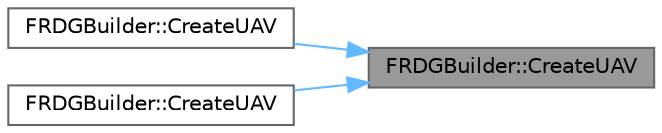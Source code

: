 digraph "FRDGBuilder::CreateUAV"
{
 // INTERACTIVE_SVG=YES
 // LATEX_PDF_SIZE
  bgcolor="transparent";
  edge [fontname=Helvetica,fontsize=10,labelfontname=Helvetica,labelfontsize=10];
  node [fontname=Helvetica,fontsize=10,shape=box,height=0.2,width=0.4];
  rankdir="RL";
  Node1 [id="Node000001",label="FRDGBuilder::CreateUAV",height=0.2,width=0.4,color="gray40", fillcolor="grey60", style="filled", fontcolor="black",tooltip="Create graph tracked UAV for a texture from a descriptor."];
  Node1 -> Node2 [id="edge1_Node000001_Node000002",dir="back",color="steelblue1",style="solid",tooltip=" "];
  Node2 [id="Node000002",label="FRDGBuilder::CreateUAV",height=0.2,width=0.4,color="grey40", fillcolor="white", style="filled",URL="$d5/dac/classFRDGBuilder.html#a1b8840cdf7a52f7e3e5c8af397e564b1",tooltip=" "];
  Node1 -> Node3 [id="edge2_Node000001_Node000003",dir="back",color="steelblue1",style="solid",tooltip=" "];
  Node3 [id="Node000003",label="FRDGBuilder::CreateUAV",height=0.2,width=0.4,color="grey40", fillcolor="white", style="filled",URL="$d5/dac/classFRDGBuilder.html#a9c804b8a3ea43240fce103845cc60c7b",tooltip=" "];
}
